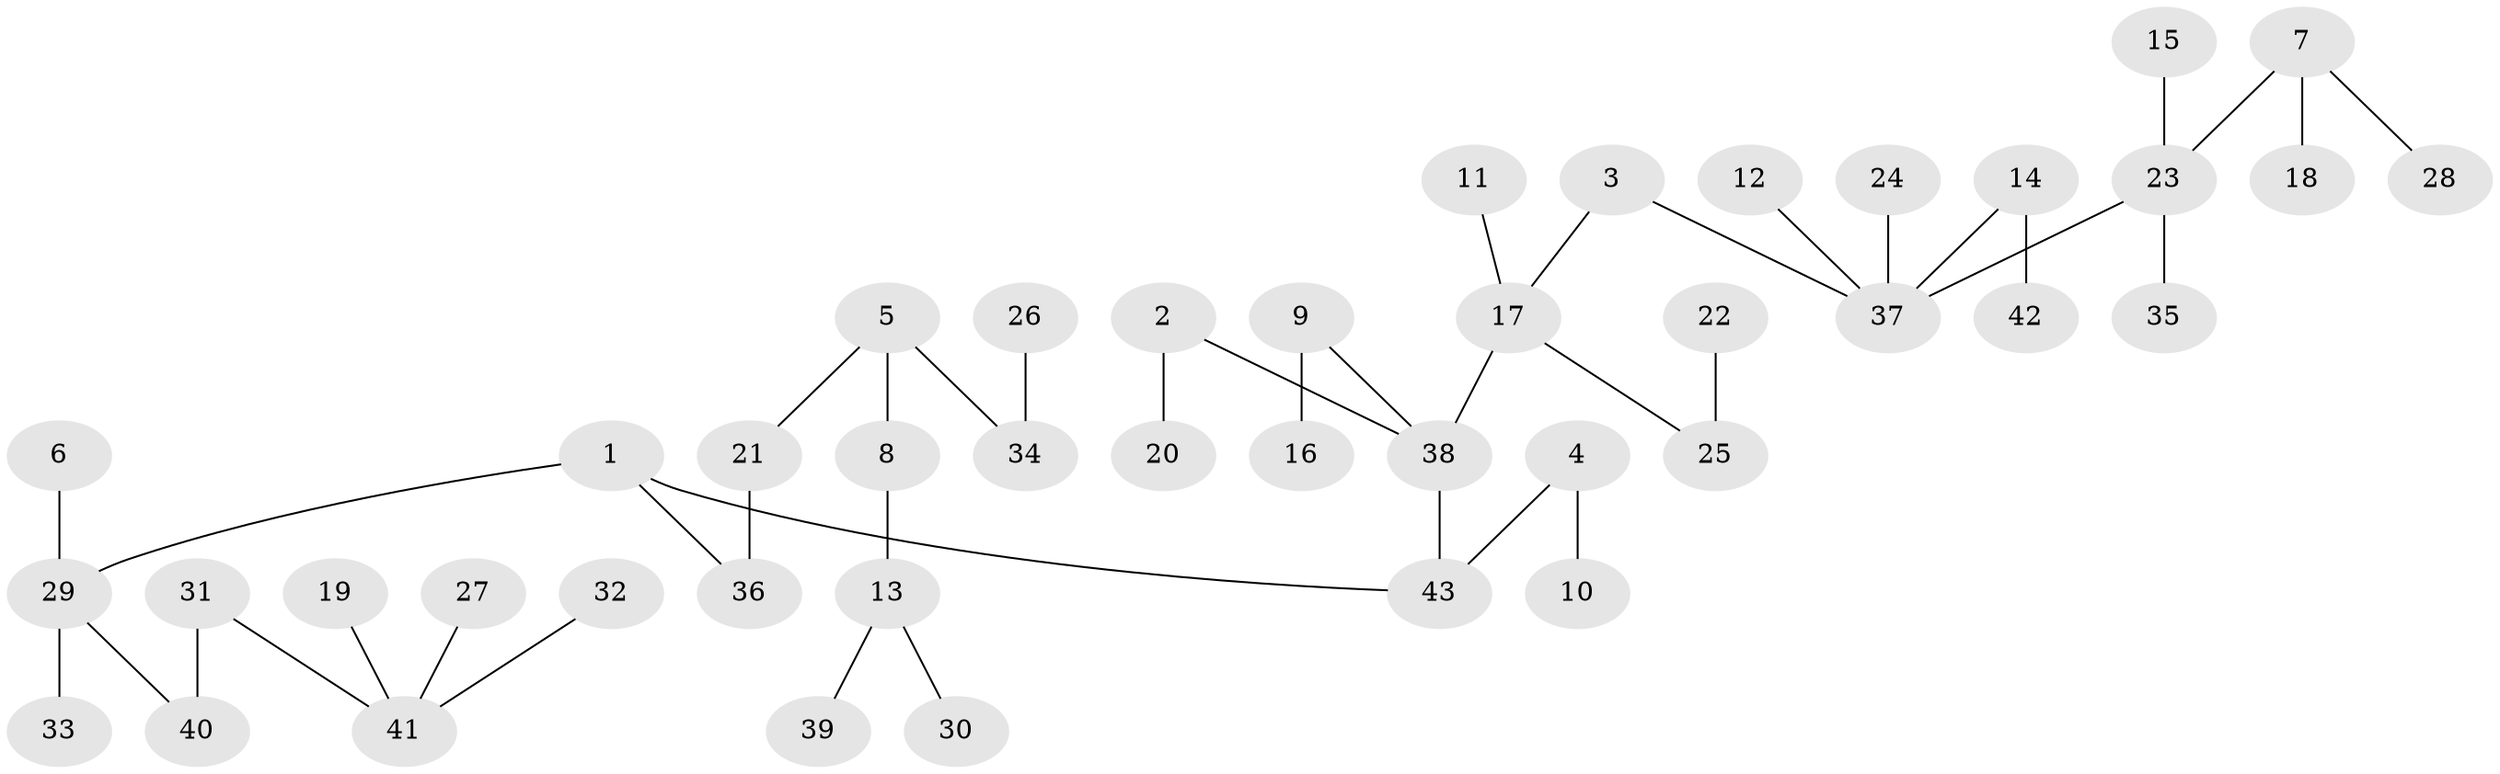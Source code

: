// original degree distribution, {5: 0.046511627906976744, 6: 0.023255813953488372, 3: 0.09302325581395349, 2: 0.2441860465116279, 4: 0.08139534883720931, 1: 0.5116279069767442}
// Generated by graph-tools (version 1.1) at 2025/02/03/09/25 03:02:19]
// undirected, 43 vertices, 42 edges
graph export_dot {
graph [start="1"]
  node [color=gray90,style=filled];
  1;
  2;
  3;
  4;
  5;
  6;
  7;
  8;
  9;
  10;
  11;
  12;
  13;
  14;
  15;
  16;
  17;
  18;
  19;
  20;
  21;
  22;
  23;
  24;
  25;
  26;
  27;
  28;
  29;
  30;
  31;
  32;
  33;
  34;
  35;
  36;
  37;
  38;
  39;
  40;
  41;
  42;
  43;
  1 -- 29 [weight=1.0];
  1 -- 36 [weight=1.0];
  1 -- 43 [weight=1.0];
  2 -- 20 [weight=1.0];
  2 -- 38 [weight=1.0];
  3 -- 17 [weight=1.0];
  3 -- 37 [weight=1.0];
  4 -- 10 [weight=1.0];
  4 -- 43 [weight=1.0];
  5 -- 8 [weight=1.0];
  5 -- 21 [weight=1.0];
  5 -- 34 [weight=1.0];
  6 -- 29 [weight=1.0];
  7 -- 18 [weight=1.0];
  7 -- 23 [weight=1.0];
  7 -- 28 [weight=1.0];
  8 -- 13 [weight=1.0];
  9 -- 16 [weight=1.0];
  9 -- 38 [weight=1.0];
  11 -- 17 [weight=1.0];
  12 -- 37 [weight=1.0];
  13 -- 30 [weight=1.0];
  13 -- 39 [weight=1.0];
  14 -- 37 [weight=1.0];
  14 -- 42 [weight=1.0];
  15 -- 23 [weight=1.0];
  17 -- 25 [weight=1.0];
  17 -- 38 [weight=1.0];
  19 -- 41 [weight=1.0];
  21 -- 36 [weight=1.0];
  22 -- 25 [weight=1.0];
  23 -- 35 [weight=1.0];
  23 -- 37 [weight=1.0];
  24 -- 37 [weight=1.0];
  26 -- 34 [weight=1.0];
  27 -- 41 [weight=1.0];
  29 -- 33 [weight=1.0];
  29 -- 40 [weight=1.0];
  31 -- 40 [weight=1.0];
  31 -- 41 [weight=1.0];
  32 -- 41 [weight=1.0];
  38 -- 43 [weight=1.0];
}
